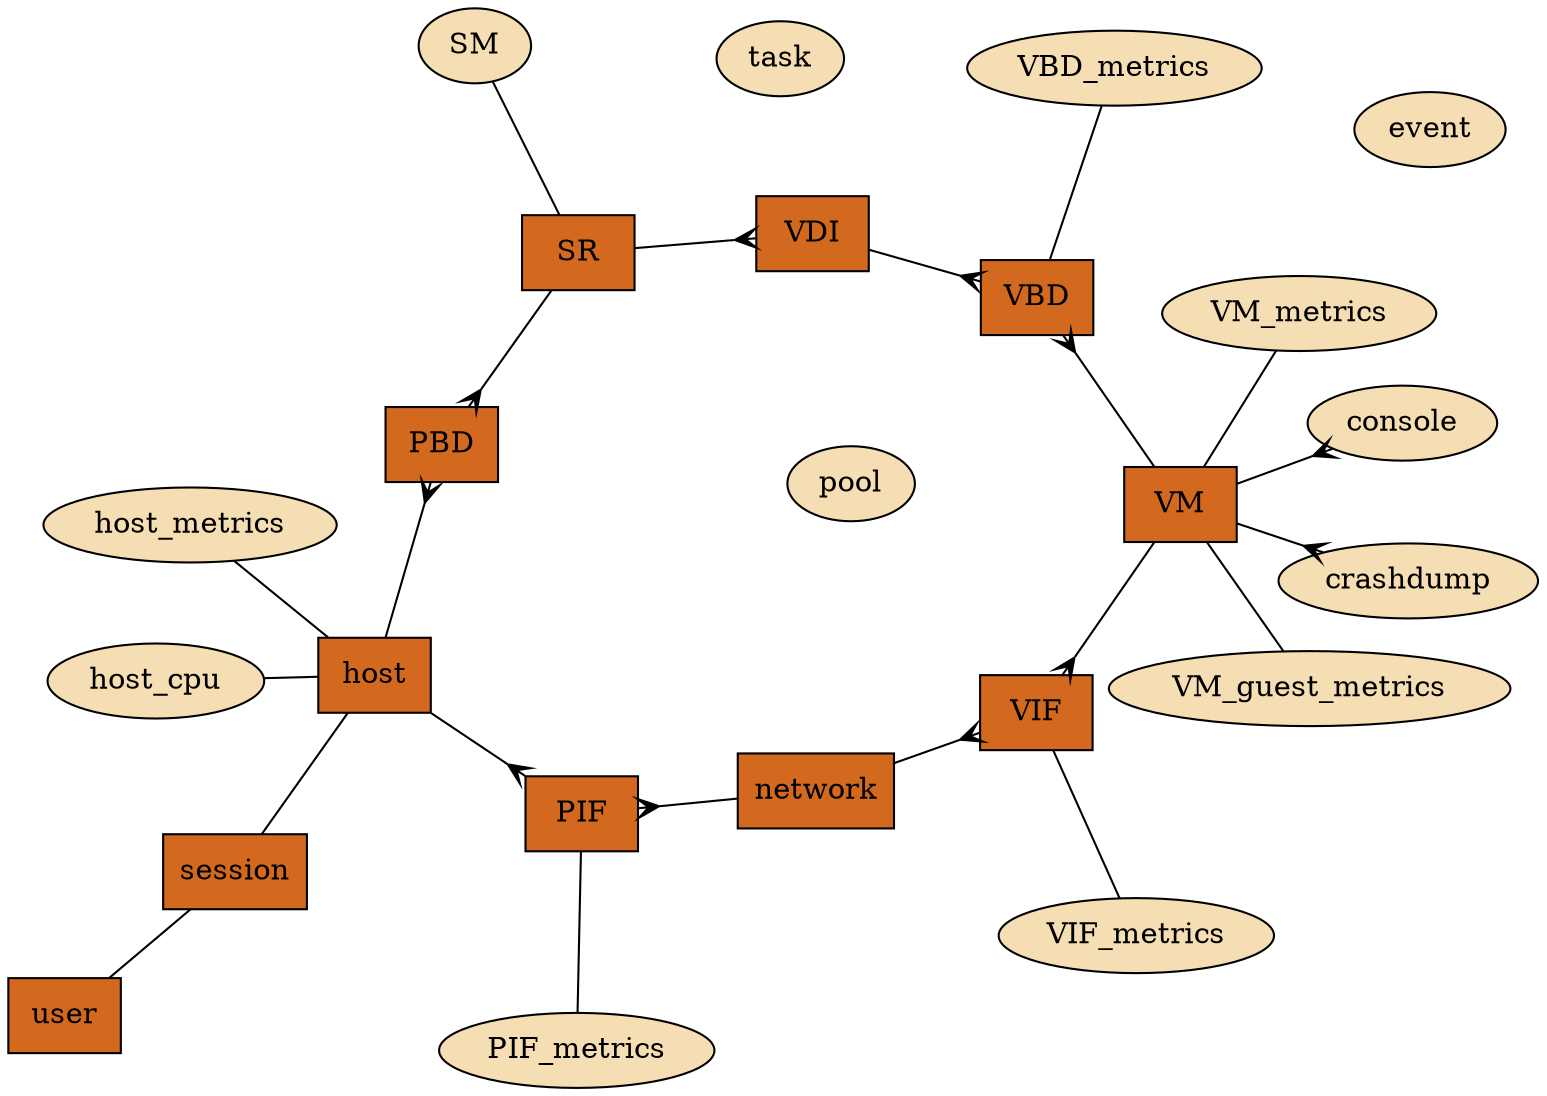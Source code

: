 digraph "Xen-API Class Diagram" {
  fontname="Verdana";
  start=10;
  layout=neato;
  overlap=scale;

  node [shape=box style=filled fillcolor=chocolate]; host PBD SR VDI VBD VM VIF network PIF user session;

  node [shape=ellipse style=filled fillcolor=wheat]; pool task event host_cpu host_metrics SM VBD_metrics
                        crashdump VM_metrics VM_guest_metrics console
                        VIF_metrics PIF_metrics;

  edge [arrowhead="none", arrowtail="none"]

  user -> session
  session -> host
  host -> host_metrics
  host -> host_cpu
  host -> PBD [arrowhead="crow"]
  SR -> PBD [arrowhead="crow"]
  SR -> VDI [arrowhead="crow"]
  SR -> SM
  VDI -> VBD [arrowhead="crow"]
  VBD -> VBD_metrics
  VM -> VBD  [arrowhead="crow"]
  VM -> VIF [arrowhead="crow"]
  VM -> crashdump [arrowhead="crow"]
  VM -> VM_metrics
  VM -> VM_guest_metrics
  VM -> console [arrowhead="crow"]
  network -> VIF [arrowhead="crow"]
  VIF -> VIF_metrics
  network -> PIF [arrowhead="crow"]
  host -> PIF [arrowhead="crow"]
  PIF -> PIF_metrics
}
